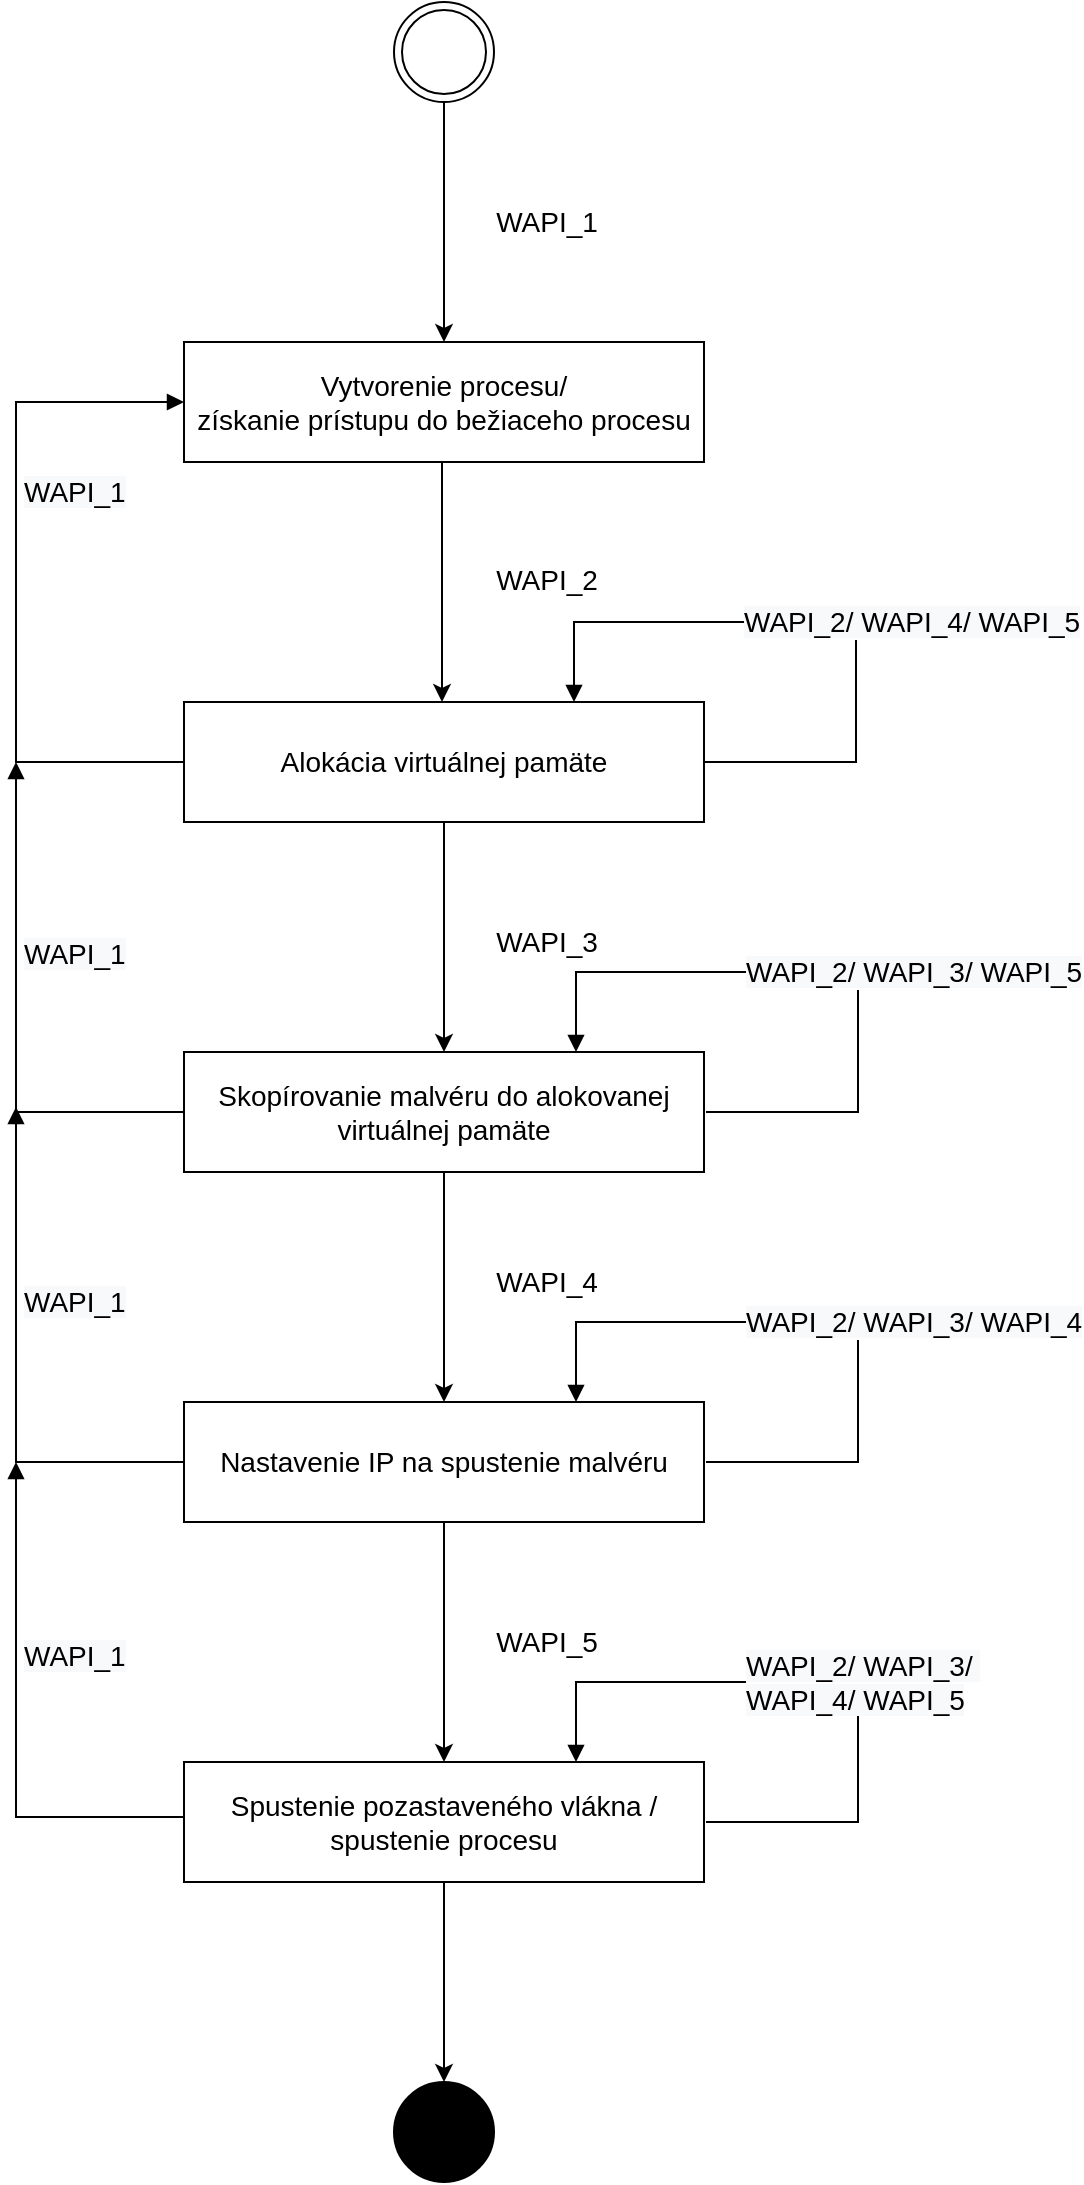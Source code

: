 <mxfile version="13.1.11"><diagram id="Y6aJrYFt6ZVoB8-CAj4z" name="Page-1"><mxGraphModel dx="1038" dy="548" grid="1" gridSize="10" guides="1" tooltips="1" connect="1" arrows="1" fold="1" page="1" pageScale="1" pageWidth="827" pageHeight="1169" math="0" shadow="0"><root><mxCell id="0"/><mxCell id="1" parent="0"/><mxCell id="kTZIZ7-l3gT3kUIv5YvM-15" style="edgeStyle=orthogonalEdgeStyle;rounded=0;orthogonalLoop=1;jettySize=auto;html=1;entryX=0.5;entryY=0;entryDx=0;entryDy=0;" edge="1" parent="1"><mxGeometry relative="1" as="geometry"><mxPoint x="413" y="260" as="sourcePoint"/><mxPoint x="413" y="380" as="targetPoint"/></mxGeometry></mxCell><mxCell id="kTZIZ7-l3gT3kUIv5YvM-2" value="&lt;font style=&quot;font-size: 14px&quot;&gt;Vytvorenie procesu/&lt;br&gt;získanie prístupu do bežiaceho procesu&lt;/font&gt;" style="rounded=0;whiteSpace=wrap;html=1;" vertex="1" parent="1"><mxGeometry x="284" y="200" width="260" height="60" as="geometry"/></mxCell><mxCell id="kTZIZ7-l3gT3kUIv5YvM-13" style="edgeStyle=orthogonalEdgeStyle;rounded=0;orthogonalLoop=1;jettySize=auto;html=1;entryX=0.5;entryY=0;entryDx=0;entryDy=0;" edge="1" parent="1" source="kTZIZ7-l3gT3kUIv5YvM-3" target="kTZIZ7-l3gT3kUIv5YvM-4"><mxGeometry relative="1" as="geometry"/></mxCell><mxCell id="kTZIZ7-l3gT3kUIv5YvM-3" value="&lt;span style=&quot;font-size: 14px&quot;&gt;Alokácia virtuálnej pamäte&lt;/span&gt;" style="rounded=0;whiteSpace=wrap;html=1;" vertex="1" parent="1"><mxGeometry x="284" y="380" width="260" height="60" as="geometry"/></mxCell><mxCell id="kTZIZ7-l3gT3kUIv5YvM-12" style="edgeStyle=orthogonalEdgeStyle;rounded=0;orthogonalLoop=1;jettySize=auto;html=1;entryX=0.5;entryY=0;entryDx=0;entryDy=0;" edge="1" parent="1" source="kTZIZ7-l3gT3kUIv5YvM-4" target="kTZIZ7-l3gT3kUIv5YvM-5"><mxGeometry relative="1" as="geometry"/></mxCell><mxCell id="kTZIZ7-l3gT3kUIv5YvM-4" value="&lt;span style=&quot;font-size: 14px&quot;&gt;Skopírovanie malvéru do alokovanej virtuálnej pamäte&lt;/span&gt;" style="rounded=0;whiteSpace=wrap;html=1;" vertex="1" parent="1"><mxGeometry x="284" y="555" width="260" height="60" as="geometry"/></mxCell><mxCell id="kTZIZ7-l3gT3kUIv5YvM-11" style="edgeStyle=orthogonalEdgeStyle;rounded=0;orthogonalLoop=1;jettySize=auto;html=1;entryX=0.5;entryY=0;entryDx=0;entryDy=0;" edge="1" parent="1" source="kTZIZ7-l3gT3kUIv5YvM-5" target="kTZIZ7-l3gT3kUIv5YvM-6"><mxGeometry relative="1" as="geometry"/></mxCell><mxCell id="kTZIZ7-l3gT3kUIv5YvM-5" value="&lt;span style=&quot;font-size: 14px&quot;&gt;Nastavenie IP na spustenie malvéru&lt;/span&gt;" style="rounded=0;whiteSpace=wrap;html=1;" vertex="1" parent="1"><mxGeometry x="284" y="730" width="260" height="60" as="geometry"/></mxCell><mxCell id="kTZIZ7-l3gT3kUIv5YvM-10" style="edgeStyle=orthogonalEdgeStyle;rounded=0;orthogonalLoop=1;jettySize=auto;html=1;entryX=0.5;entryY=0;entryDx=0;entryDy=0;" edge="1" parent="1" source="kTZIZ7-l3gT3kUIv5YvM-6" target="kTZIZ7-l3gT3kUIv5YvM-9"><mxGeometry relative="1" as="geometry"/></mxCell><mxCell id="kTZIZ7-l3gT3kUIv5YvM-6" value="&lt;span style=&quot;font-size: 14px&quot;&gt;Spustenie pozastaveného vlákna /&lt;br&gt;spustenie procesu&lt;br&gt;&lt;/span&gt;" style="rounded=0;whiteSpace=wrap;html=1;" vertex="1" parent="1"><mxGeometry x="284" y="910" width="260" height="60" as="geometry"/></mxCell><mxCell id="kTZIZ7-l3gT3kUIv5YvM-9" value="" style="ellipse;whiteSpace=wrap;html=1;aspect=fixed;fillColor=#000000;" vertex="1" parent="1"><mxGeometry x="389" y="1070" width="50" height="50" as="geometry"/></mxCell><mxCell id="kTZIZ7-l3gT3kUIv5YvM-20" value="&lt;span style=&quot;font-size: 14px&quot;&gt;WAPI_2&lt;/span&gt;" style="text;html=1;align=center;verticalAlign=middle;resizable=0;points=[];autosize=1;" vertex="1" parent="1"><mxGeometry x="430" y="309" width="70" height="20" as="geometry"/></mxCell><mxCell id="kTZIZ7-l3gT3kUIv5YvM-21" value="&lt;span style=&quot;font-size: 14px&quot;&gt;WAPI_3&lt;/span&gt;" style="text;html=1;align=center;verticalAlign=middle;resizable=0;points=[];autosize=1;" vertex="1" parent="1"><mxGeometry x="430" y="490" width="70" height="20" as="geometry"/></mxCell><mxCell id="kTZIZ7-l3gT3kUIv5YvM-26" value="&lt;span style=&quot;font-size: 14px&quot;&gt;WAPI_4&lt;/span&gt;" style="text;html=1;align=center;verticalAlign=middle;resizable=0;points=[];autosize=1;" vertex="1" parent="1"><mxGeometry x="430" y="660" width="70" height="20" as="geometry"/></mxCell><mxCell id="kTZIZ7-l3gT3kUIv5YvM-27" value="&lt;span style=&quot;font-size: 14px&quot;&gt;WAPI_5&lt;/span&gt;" style="text;html=1;align=center;verticalAlign=middle;resizable=0;points=[];autosize=1;" vertex="1" parent="1"><mxGeometry x="430" y="840" width="70" height="20" as="geometry"/></mxCell><mxCell id="kTZIZ7-l3gT3kUIv5YvM-28" value="&lt;span style=&quot;font-size: 14px&quot;&gt;WAPI_1&lt;/span&gt;" style="text;html=1;align=center;verticalAlign=middle;resizable=0;points=[];autosize=1;" vertex="1" parent="1"><mxGeometry x="430" y="130" width="70" height="20" as="geometry"/></mxCell><mxCell id="kTZIZ7-l3gT3kUIv5YvM-36" style="edgeStyle=orthogonalEdgeStyle;rounded=0;orthogonalLoop=1;jettySize=auto;html=1;entryX=0.5;entryY=0;entryDx=0;entryDy=0;" edge="1" parent="1" source="kTZIZ7-l3gT3kUIv5YvM-33" target="kTZIZ7-l3gT3kUIv5YvM-2"><mxGeometry relative="1" as="geometry"/></mxCell><mxCell id="kTZIZ7-l3gT3kUIv5YvM-33" value="" style="ellipse;shape=doubleEllipse;whiteSpace=wrap;html=1;aspect=fixed;" vertex="1" parent="1"><mxGeometry x="389" y="30" width="50" height="50" as="geometry"/></mxCell><mxCell id="kTZIZ7-l3gT3kUIv5YvM-39" value="&lt;span style=&quot;font-size: 14px ; text-align: center ; background-color: rgb(248 , 249 , 250)&quot;&gt;WAPI_2/&amp;nbsp;&lt;/span&gt;&lt;span style=&quot;font-size: 14px ; text-align: center ; background-color: rgb(248 , 249 , 250)&quot;&gt;WAPI_4/&amp;nbsp;&lt;/span&gt;&lt;span style=&quot;font-size: 14px ; text-align: center ; background-color: rgb(248 , 249 , 250)&quot;&gt;WAPI_5&lt;/span&gt;" style="edgeStyle=orthogonalEdgeStyle;html=1;align=left;spacingLeft=2;endArrow=block;rounded=0;exitX=1;exitY=0.5;exitDx=0;exitDy=0;" edge="1" parent="1" source="kTZIZ7-l3gT3kUIv5YvM-3"><mxGeometry x="0.26" relative="1" as="geometry"><mxPoint x="405" y="660" as="sourcePoint"/><Array as="points"><mxPoint x="620" y="410"/><mxPoint x="620" y="340"/><mxPoint x="479" y="340"/></Array><mxPoint x="479" y="380" as="targetPoint"/><mxPoint as="offset"/></mxGeometry></mxCell><mxCell id="kTZIZ7-l3gT3kUIv5YvM-40" value="&lt;span style=&quot;font-size: 14px ; text-align: center ; background-color: rgb(248 , 249 , 250)&quot;&gt;WAPI_2/&amp;nbsp;&lt;/span&gt;&lt;span style=&quot;font-size: 14px ; text-align: center ; background-color: rgb(248 , 249 , 250)&quot;&gt;WAPI_3/&amp;nbsp;&lt;/span&gt;&lt;span style=&quot;font-size: 14px ; text-align: center ; background-color: rgb(248 , 249 , 250)&quot;&gt;WAPI_5&lt;/span&gt;" style="edgeStyle=orthogonalEdgeStyle;html=1;align=left;spacingLeft=2;endArrow=block;rounded=0;exitX=1;exitY=0.5;exitDx=0;exitDy=0;" edge="1" parent="1"><mxGeometry x="0.26" relative="1" as="geometry"><mxPoint x="545" y="585" as="sourcePoint"/><Array as="points"><mxPoint x="621" y="585"/><mxPoint x="621" y="515"/><mxPoint x="480" y="515"/></Array><mxPoint x="480" y="555" as="targetPoint"/><mxPoint as="offset"/></mxGeometry></mxCell><mxCell id="kTZIZ7-l3gT3kUIv5YvM-41" value="&lt;span style=&quot;font-size: 14px ; text-align: center ; background-color: rgb(248 , 249 , 250)&quot;&gt;WAPI_2/&amp;nbsp;&lt;/span&gt;&lt;span style=&quot;font-size: 14px ; text-align: center ; background-color: rgb(248 , 249 , 250)&quot;&gt;WAPI_3/&amp;nbsp;&lt;/span&gt;&lt;span style=&quot;font-size: 14px ; text-align: center ; background-color: rgb(248 , 249 , 250)&quot;&gt;WAPI_4&lt;/span&gt;" style="edgeStyle=orthogonalEdgeStyle;html=1;align=left;spacingLeft=2;endArrow=block;rounded=0;exitX=1;exitY=0.5;exitDx=0;exitDy=0;" edge="1" parent="1"><mxGeometry x="0.26" relative="1" as="geometry"><mxPoint x="545" y="760" as="sourcePoint"/><Array as="points"><mxPoint x="621" y="760"/><mxPoint x="621" y="690"/><mxPoint x="480" y="690"/></Array><mxPoint x="480" y="730" as="targetPoint"/><mxPoint as="offset"/></mxGeometry></mxCell><mxCell id="kTZIZ7-l3gT3kUIv5YvM-42" value="&lt;span style=&quot;font-size: 14px ; text-align: center ; background-color: rgb(248 , 249 , 250)&quot;&gt;WAPI_2/&amp;nbsp;&lt;/span&gt;&lt;span style=&quot;font-size: 14px ; text-align: center ; background-color: rgb(248 , 249 , 250)&quot;&gt;WAPI_3/&amp;nbsp;&lt;/span&gt;&lt;span style=&quot;font-size: 14px ; text-align: center ; background-color: rgb(248 , 249 , 250)&quot;&gt;&lt;br&gt;&lt;/span&gt;&lt;span style=&quot;font-size: 14px ; text-align: center ; background-color: rgb(248 , 249 , 250)&quot;&gt;WAPI_4/&amp;nbsp;&lt;/span&gt;&lt;span style=&quot;font-size: 14px ; text-align: center ; background-color: rgb(248 , 249 , 250)&quot;&gt;WAPI_5&lt;/span&gt;" style="edgeStyle=orthogonalEdgeStyle;html=1;align=left;spacingLeft=2;endArrow=block;rounded=0;exitX=1;exitY=0.5;exitDx=0;exitDy=0;" edge="1" parent="1"><mxGeometry x="0.26" relative="1" as="geometry"><mxPoint x="545" y="940" as="sourcePoint"/><Array as="points"><mxPoint x="621" y="940"/><mxPoint x="621" y="870"/><mxPoint x="480" y="870"/></Array><mxPoint x="480" y="910" as="targetPoint"/><mxPoint as="offset"/></mxGeometry></mxCell><mxCell id="kTZIZ7-l3gT3kUIv5YvM-43" value="&lt;span style=&quot;font-size: 14px ; text-align: center ; background-color: rgb(248 , 249 , 250)&quot;&gt;WAPI_1&lt;/span&gt;" style="edgeStyle=orthogonalEdgeStyle;html=1;align=left;spacingLeft=2;endArrow=block;rounded=0;exitX=0;exitY=0.5;exitDx=0;exitDy=0;entryX=0;entryY=0.5;entryDx=0;entryDy=0;" edge="1" parent="1" source="kTZIZ7-l3gT3kUIv5YvM-3" target="kTZIZ7-l3gT3kUIv5YvM-2"><mxGeometry x="0.26" relative="1" as="geometry"><mxPoint x="554" y="420" as="sourcePoint"/><Array as="points"><mxPoint x="200" y="410"/><mxPoint x="200" y="230"/></Array><mxPoint x="489" y="390" as="targetPoint"/><mxPoint as="offset"/></mxGeometry></mxCell><mxCell id="kTZIZ7-l3gT3kUIv5YvM-47" value="&lt;span style=&quot;font-size: 14px ; text-align: center ; background-color: rgb(248 , 249 , 250)&quot;&gt;WAPI_1&lt;/span&gt;" style="edgeStyle=orthogonalEdgeStyle;html=1;align=left;spacingLeft=2;endArrow=block;rounded=0;exitX=0;exitY=0.5;exitDx=0;exitDy=0;" edge="1" parent="1" source="kTZIZ7-l3gT3kUIv5YvM-4"><mxGeometry x="0.26" relative="1" as="geometry"><mxPoint x="184" y="620" as="sourcePoint"/><Array as="points"><mxPoint x="200" y="585"/></Array><mxPoint x="200" y="410" as="targetPoint"/><mxPoint as="offset"/></mxGeometry></mxCell><mxCell id="kTZIZ7-l3gT3kUIv5YvM-48" value="&lt;span style=&quot;font-size: 14px ; text-align: center ; background-color: rgb(248 , 249 , 250)&quot;&gt;WAPI_1&lt;/span&gt;" style="edgeStyle=orthogonalEdgeStyle;html=1;align=left;spacingLeft=2;endArrow=block;rounded=0;exitX=0;exitY=0.5;exitDx=0;exitDy=0;" edge="1" parent="1"><mxGeometry x="0.26" relative="1" as="geometry"><mxPoint x="284" y="757.5" as="sourcePoint"/><Array as="points"><mxPoint x="284" y="760"/><mxPoint x="200" y="760"/></Array><mxPoint x="200" y="582.5" as="targetPoint"/><mxPoint as="offset"/></mxGeometry></mxCell><mxCell id="kTZIZ7-l3gT3kUIv5YvM-49" value="&lt;span style=&quot;font-size: 14px ; text-align: center ; background-color: rgb(248 , 249 , 250)&quot;&gt;WAPI_1&lt;/span&gt;" style="edgeStyle=orthogonalEdgeStyle;html=1;align=left;spacingLeft=2;endArrow=block;rounded=0;exitX=0;exitY=0.5;exitDx=0;exitDy=0;" edge="1" parent="1"><mxGeometry x="0.26" relative="1" as="geometry"><mxPoint x="284" y="937.5" as="sourcePoint"/><Array as="points"><mxPoint x="200" y="937.5"/></Array><mxPoint x="200" y="760" as="targetPoint"/><mxPoint as="offset"/></mxGeometry></mxCell></root></mxGraphModel></diagram></mxfile>